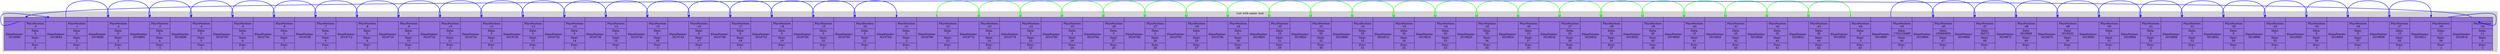 digraph G{
subgraph clusterlist {
style=filled;
color=lightgrey;
rankdir=LR;
Model [shape=record,style="filled",fillcolor="mediumpurple",label="{{<0>} | {ElemPointer:\n3019680 | {PhysPosition\n:0 | Data:\n0 | Next:\n1 | Prev:\n0}}}| {{<1>} | {ElemPointer:\n3019684 | {PhysPosition\n:1 | Data:\n0 | Next:\n2 | Prev:\n-1}}}| {{<2>} | {ElemPointer:\n3019688 | {PhysPosition\n:2 | Data:\n0 | Next:\n3 | Prev:\n-1}}}| {{<3>} | {ElemPointer:\n3019692 | {PhysPosition\n:3 | Data:\n0 | Next:\n4 | Prev:\n-1}}}| {{<4>} | {ElemPointer:\n3019696 | {PhysPosition\n:4 | Data:\n0 | Next:\n5 | Prev:\n-1}}}| {{<5>} | {ElemPointer:\n3019700 | {PhysPosition\n:5 | Data:\n0 | Next:\n6 | Prev:\n-1}}}| {{<6>} | {ElemPointer:\n3019704 | {PhysPosition\n:6 | Data:\n0 | Next:\n7 | Prev:\n-1}}}| {{<7>} | {ElemPointer:\n3019708 | {PhysPosition\n:7 | Data:\n0 | Next:\n8 | Prev:\n-1}}}| {{<8>} | {ElemPointer:\n3019712 | {PhysPosition\n:8 | Data:\n0 | Next:\n9 | Prev:\n-1}}}| {{<9>} | {ElemPointer:\n3019716 | {PhysPosition\n:9 | Data:\n0 | Next:\n10 | Prev:\n-1}}}| {{<10>} | {ElemPointer:\n3019720 | {PhysPosition\n:10 | Data:\n0 | Next:\n11 | Prev:\n-1}}}| {{<11>} | {ElemPointer:\n3019724 | {PhysPosition\n:11 | Data:\n0 | Next:\n12 | Prev:\n-1}}}| {{<12>} | {ElemPointer:\n3019728 | {PhysPosition\n:12 | Data:\n0 | Next:\n13 | Prev:\n-1}}}| {{<13>} | {ElemPointer:\n3019732 | {PhysPosition\n:13 | Data:\n0 | Next:\n14 | Prev:\n-1}}}| {{<14>} | {ElemPointer:\n3019736 | {PhysPosition\n:14 | Data:\n0 | Next:\n15 | Prev:\n-1}}}| {{<15>} | {ElemPointer:\n3019740 | {PhysPosition\n:15 | Data:\n0 | Next:\n16 | Prev:\n-1}}}| {{<16>} | {ElemPointer:\n3019744 | {PhysPosition\n:16 | Data:\n0 | Next:\n17 | Prev:\n-1}}}| {{<17>} | {ElemPointer:\n3019748 | {PhysPosition\n:17 | Data:\n0 | Next:\n18 | Prev:\n-1}}}| {{<18>} | {ElemPointer:\n3019752 | {PhysPosition\n:18 | Data:\n0 | Next:\n19 | Prev:\n-1}}}| {{<19>} | {ElemPointer:\n3019756 | {PhysPosition\n:19 | Data:\n0 | Next:\n20 | Prev:\n-1}}}| {{<20>} | {ElemPointer:\n3019760 | {PhysPosition\n:20 | Data:\n0 | Next:\n21 | Prev:\n-1}}}| {{<21>} | {ElemPointer:\n3019764 | {PhysPosition\n:21 | Data:\n0 | Next:\n-2 | Prev:\n-1}}}| {{<22>} | {ElemPointer:\n3019768 | {PhysPosition\n:22 | Data:\n7 | Next:\n23 | Prev:\n-1}}}| {{<23>} | {ElemPointer:\n3019772 | {PhysPosition\n:23 | Data:\n6 | Next:\n24 | Prev:\n22}}}| {{<24>} | {ElemPointer:\n3019776 | {PhysPosition\n:24 | Data:\n5 | Next:\n25 | Prev:\n23}}}| {{<25>} | {ElemPointer:\n3019780 | {PhysPosition\n:25 | Data:\n4 | Next:\n26 | Prev:\n24}}}| {{<26>} | {ElemPointer:\n3019784 | {PhysPosition\n:26 | Data:\n3 | Next:\n27 | Prev:\n25}}}| {{<27>} | {ElemPointer:\n3019788 | {PhysPosition\n:27 | Data:\n2 | Next:\n28 | Prev:\n26}}}| {{<28>} | {ElemPointer:\n3019792 | {PhysPosition\n:28 | Data:\n1 | Next:\n29 | Prev:\n27}}}| {{<29>} | {ElemPointer:\n3019796 | {PhysPosition\n:29 | Data:\n0 | Next:\n30 | Prev:\n28}}}| {{<30>} | {ElemPointer:\n3019800 | {PhysPosition\n:30 | Data:\n10 | Next:\n31 | Prev:\n29}}}| {{<31>} | {ElemPointer:\n3019804 | {PhysPosition\n:31 | Data:\n50 | Next:\n32 | Prev:\n30}}}| {{<32>} | {ElemPointer:\n3019808 | {PhysPosition\n:32 | Data:\n20 | Next:\n33 | Prev:\n31}}}| {{<33>} | {ElemPointer:\n3019812 | {PhysPosition\n:33 | Data:\n30 | Next:\n34 | Prev:\n32}}}| {{<34>} | {ElemPointer:\n3019816 | {PhysPosition\n:34 | Data:\n40 | Next:\n35 | Prev:\n33}}}| {{<35>} | {ElemPointer:\n3019820 | {PhysPosition\n:35 | Data:\n50 | Next:\n36 | Prev:\n34}}}| {{<36>} | {ElemPointer:\n3019824 | {PhysPosition\n:36 | Data:\n10 | Next:\n37 | Prev:\n35}}}| {{<37>} | {ElemPointer:\n3019828 | {PhysPosition\n:37 | Data:\n20 | Next:\n38 | Prev:\n36}}}| {{<38>} | {ElemPointer:\n3019832 | {PhysPosition\n:38 | Data:\n30 | Next:\n39 | Prev:\n37}}}| {{<39>} | {ElemPointer:\n3019836 | {PhysPosition\n:39 | Data:\n40 | Next:\n40 | Prev:\n38}}}| {{<40>} | {ElemPointer:\n3019840 | {PhysPosition\n:40 | Data:\n10 | Next:\n41 | Prev:\n39}}}| {{<41>} | {ElemPointer:\n3019844 | {PhysPosition\n:41 | Data:\n20 | Next:\n42 | Prev:\n40}}}| {{<42>} | {ElemPointer:\n3019848 | {PhysPosition\n:42 | Data:\n30 | Next:\n43 | Prev:\n41}}}| {{<43>} | {ElemPointer:\n3019852 | {PhysPosition\n:43 | Data:\n40 | Next:\n44 | Prev:\n42}}}| {{<44>} | {ElemPointer:\n3019856 | {PhysPosition\n:44 | Data:\n0 | Next:\n-3 | Prev:\n43}}}| {{<45>} | {ElemPointer:\n3019860 | {PhysPosition\n:45 | Data:\n1702128489 | Next:\n46 | Prev:\n-1}}}| {{<46>} | {ElemPointer:\n3019864 | {PhysPosition\n:46 | Data:\n150994953 | Next:\n47 | Prev:\n-1}}}| {{<47>} | {ElemPointer:\n3019868 | {PhysPosition\n:47 | Data:\n36373 | Next:\n48 | Prev:\n-1}}}| {{<48>} | {ElemPointer:\n3019872 | {PhysPosition\n:48 | Data:\n3018896 | Next:\n49 | Prev:\n-1}}}| {{<49>} | {ElemPointer:\n3019876 | {PhysPosition\n:49 | Data:\n3019032 | Next:\n50 | Prev:\n-1}}}| {{<50>} | {ElemPointer:\n3019880 | {PhysPosition\n:50 | Data:\n3 | Next:\n51 | Prev:\n-1}}}| {{<51>} | {ElemPointer:\n3019884 | {PhysPosition\n:51 | Data:\n4 | Next:\n52 | Prev:\n-1}}}| {{<52>} | {ElemPointer:\n3019888 | {PhysPosition\n:52 | Data:\n5 | Next:\n53 | Prev:\n-1}}}| {{<53>} | {ElemPointer:\n3019892 | {PhysPosition\n:53 | Data:\n6 | Next:\n54 | Prev:\n-1}}}| {{<54>} | {ElemPointer:\n3019896 | {PhysPosition\n:54 | Data:\n7 | Next:\n55 | Prev:\n-1}}}| {{<55>} | {ElemPointer:\n3019900 | {PhysPosition\n:55 | Data:\n8 | Next:\n56 | Prev:\n-1}}}| {{<56>} | {ElemPointer:\n3019904 | {PhysPosition\n:56 | Data:\n9 | Next:\n57 | Prev:\n-1}}}| {{<57>} | {ElemPointer:\n3019908 | {PhysPosition\n:57 | Data:\n10 | Next:\n58 | Prev:\n-1}}}| {{<58>} | {ElemPointer:\n3019912 | {PhysPosition\n:58 | Data:\n11 | Next:\n59 | Prev:\n-1}}}| {{<59>} | {ElemPointer:\n3019916 | {PhysPosition\n:59 | Data:\n12 | Next:\n0 | Prev:\n-1}}}"];
Model:<22>->Model:<23>[color="green";style="bold";dir="both"];
Model:<23>->Model:<24>[color="green";style="bold";dir="both"];
Model:<24>->Model:<25>[color="green";style="bold";dir="both"];
Model:<25>->Model:<26>[color="green";style="bold";dir="both"];
Model:<26>->Model:<27>[color="green";style="bold";dir="both"];
Model:<27>->Model:<28>[color="green";style="bold";dir="both"];
Model:<28>->Model:<29>[color="green";style="bold";dir="both"];
Model:<29>->Model:<30>[color="green";style="bold";dir="both"];
Model:<30>->Model:<31>[color="green";style="bold";dir="both"];
Model:<31>->Model:<32>[color="green";style="bold";dir="both"];
Model:<32>->Model:<33>[color="green";style="bold";dir="both"];
Model:<33>->Model:<34>[color="green";style="bold";dir="both"];
Model:<34>->Model:<35>[color="green";style="bold";dir="both"];
Model:<35>->Model:<36>[color="green";style="bold";dir="both"];
Model:<36>->Model:<37>[color="green";style="bold";dir="both"];
Model:<37>->Model:<38>[color="green";style="bold";dir="both"];
Model:<38>->Model:<39>[color="green";style="bold";dir="both"];
Model:<39>->Model:<40>[color="green";style="bold";dir="both"];
Model:<40>->Model:<41>[color="green";style="bold";dir="both"];
Model:<41>->Model:<42>[color="green";style="bold";dir="both"];
Model:<42>->Model:<43>[color="green";style="bold";dir="both"];
Model:<43>->Model:<44>[color="green";style="bold";dir="both"];
Model:<45>->Model:<46>[color="blue";style="bold"];
Model:<46>->Model:<47>[color="blue";style="bold"];
Model:<47>->Model:<48>[color="blue";style="bold"];
Model:<48>->Model:<49>[color="blue";style="bold"];
Model:<49>->Model:<50>[color="blue";style="bold"];
Model:<50>->Model:<51>[color="blue";style="bold"];
Model:<51>->Model:<52>[color="blue";style="bold"];
Model:<52>->Model:<53>[color="blue";style="bold"];
Model:<53>->Model:<54>[color="blue";style="bold"];
Model:<54>->Model:<55>[color="blue";style="bold"];
Model:<55>->Model:<56>[color="blue";style="bold"];
Model:<56>->Model:<57>[color="blue";style="bold"];
Model:<57>->Model:<58>[color="blue";style="bold"];
Model:<58>->Model:<59>[color="blue";style="bold"];
Model:<59>->Model:<0>[color="blue";style="bold"];
Model:<0>->Model:<1>[color="blue";style="bold"];
Model:<1>->Model:<2>[color="blue";style="bold"];
Model:<2>->Model:<3>[color="blue";style="bold"];
Model:<3>->Model:<4>[color="blue";style="bold"];
Model:<4>->Model:<5>[color="blue";style="bold"];
Model:<5>->Model:<6>[color="blue";style="bold"];
Model:<6>->Model:<7>[color="blue";style="bold"];
Model:<7>->Model:<8>[color="blue";style="bold"];
Model:<8>->Model:<9>[color="blue";style="bold"];
Model:<9>->Model:<10>[color="blue";style="bold"];
Model:<10>->Model:<11>[color="blue";style="bold"];
Model:<11>->Model:<12>[color="blue";style="bold"];
Model:<12>->Model:<13>[color="blue";style="bold"];
Model:<13>->Model:<14>[color="blue";style="bold"];
Model:<14>->Model:<15>[color="blue";style="bold"];
Model:<15>->Model:<16>[color="blue";style="bold"];
Model:<16>->Model:<17>[color="blue";style="bold"];
Model:<17>->Model:<18>[color="blue";style="bold"];
Model:<18>->Model:<19>[color="blue";style="bold"];
Model:<19>->Model:<20>[color="blue";style="bold"];
Model:<20>->Model:<21>[color="blue";style="bold"];
label = "List with name: test"}
}

